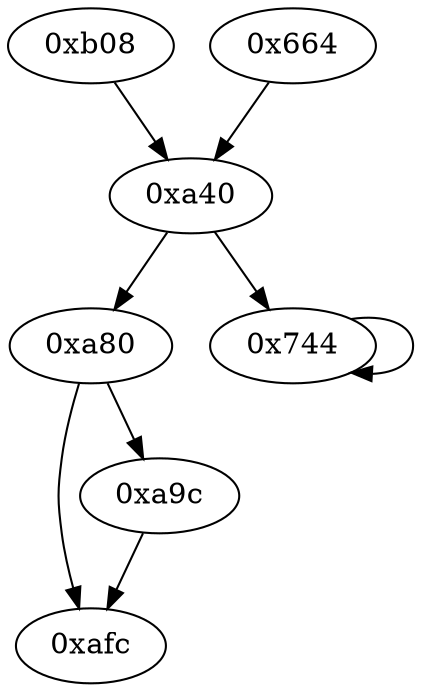 digraph "" {
	graph ["edge"="{}",
		file="/Users/mark/Documents/deobfus-2019-ccs/ALL-CFG/basic-algorithms/binarymult/1636_recovered.dot",
		"graph"="{u'file': u'/Users/mark/Documents/deobfus-2019-ccs/ALL-CFG/basic-algorithms/binarymult/1636_recovered.dot'}",
		"node"="{u'opcode': u''}"
	];
	"0xafc"	 [opcode="[u'str', u'mov', u'b']"];
	"0xb08"	 [opcode="[u'ldr', u'ldr', u'str', u'ldr', u'str', u'ldr', u'ldr', u'str', u'b']"];
	"0xa40"	 [opcode="[u'ldr', u'str', u'str', u'ldr', u'str', u'ldr', u'str', u'ldr', u'ldr', u'eor', u'and', u'orr', u'ldr', u'ldr', u'mov', u'b']"];
	"0xb08" -> "0xa40" [key=0];
"0xa80" [opcode="[u'ldr', u'ldr', u'cmp', u'ldr', u'ldr', u'mov', u'b']"];
"0xa40" -> "0xa80" [key=0];
"0x744" [opcode="[u'ldr', u'cmp', u'mov']"];
"0xa40" -> "0x744" [key=0];
"0xa80" -> "0xafc" [key=0];
"0xa9c" [opcode="[u'ldr', u'ldr', u'ldr', u'add', u'str', u'ldr', u'ldr', u'sub', u'add', u'add', u'b']"];
"0xa80" -> "0xa9c" [key=0];
"0xa9c" -> "0xafc" [key=0];
"0x744" -> "0x744" [key=0];
"0x664" [opcode="[u'push', u'add', u'sub', u'ldr', u'str', u'str', u'ldr', u'add', u'mov', u'ldr', u'ldr', u'str', u'str', u'mov', u'ldr', u'ldr', \
u'str', u'ldr', u'rsb', u'ldr', u'mvn', u'ldr', u'mul', u'mvn', u'mvn', u'orr', u'cmp', u'mov', u'mov', u'cmn', u'mov', u'mov', \
u'eor', u'orr', u'eor', u'orr', u'ldr', u'mov', u'str', u'ldr', u'str', u'mov', u'cmp', u'ldr', u'ldr', u'mov', u'str', u'ldr', \
u'str', u'mov', u'ldr', u'str', u'ldr', u'ldr', u'str', u'b']"];
"0x664" -> "0xa40" [key=0];
}
